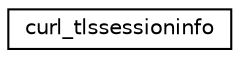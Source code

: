 digraph "Graphical Class Hierarchy"
{
 // LATEX_PDF_SIZE
  edge [fontname="Helvetica",fontsize="10",labelfontname="Helvetica",labelfontsize="10"];
  node [fontname="Helvetica",fontsize="10",shape=record];
  rankdir="LR";
  Node0 [label="curl_tlssessioninfo",height=0.2,width=0.4,color="black", fillcolor="white", style="filled",URL="$structcurl__tlssessioninfo.html",tooltip=" "];
}
